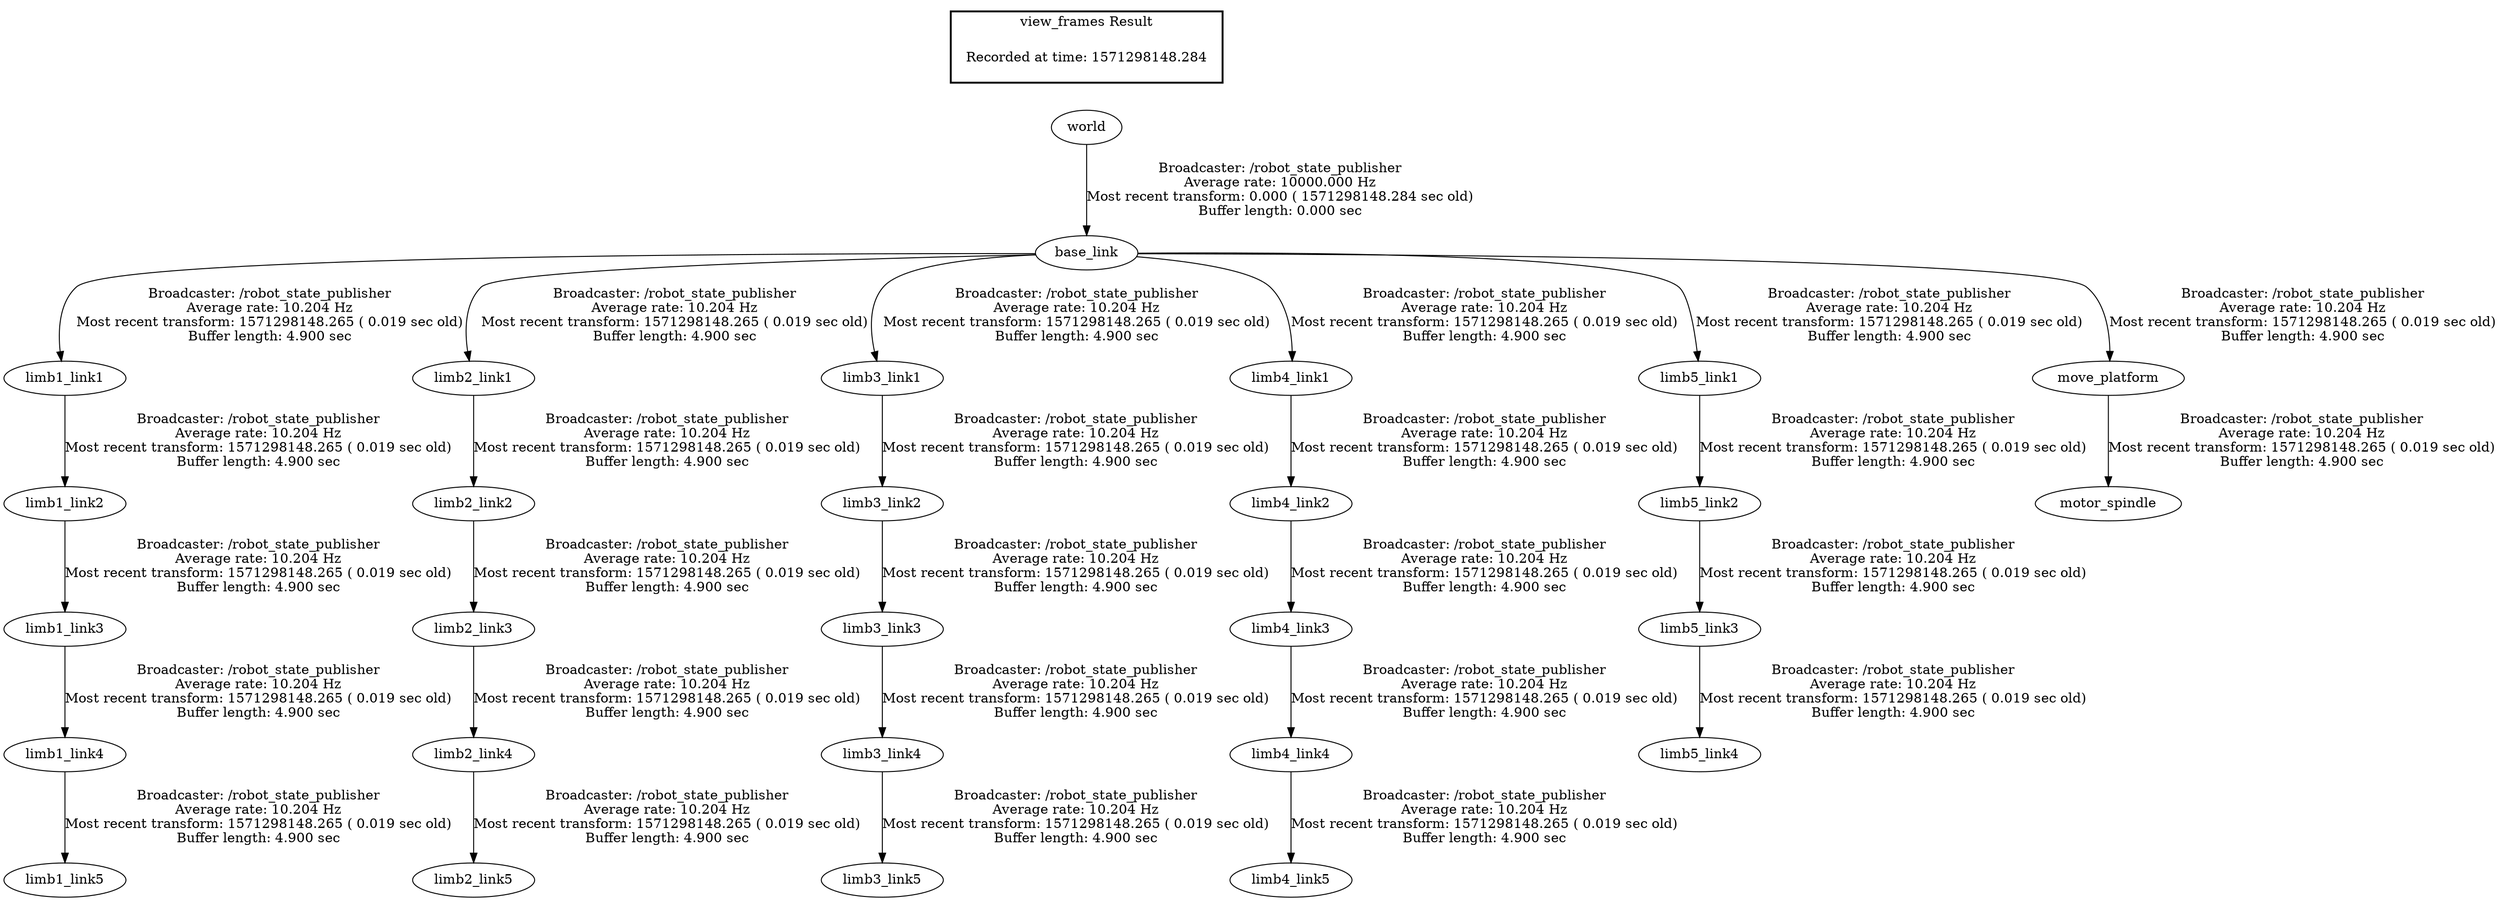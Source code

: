 digraph G {
"world" -> "base_link"[label="Broadcaster: /robot_state_publisher\nAverage rate: 10000.000 Hz\nMost recent transform: 0.000 ( 1571298148.284 sec old)\nBuffer length: 0.000 sec\n"];
"base_link" -> "limb1_link1"[label="Broadcaster: /robot_state_publisher\nAverage rate: 10.204 Hz\nMost recent transform: 1571298148.265 ( 0.019 sec old)\nBuffer length: 4.900 sec\n"];
"limb1_link1" -> "limb1_link2"[label="Broadcaster: /robot_state_publisher\nAverage rate: 10.204 Hz\nMost recent transform: 1571298148.265 ( 0.019 sec old)\nBuffer length: 4.900 sec\n"];
"limb1_link2" -> "limb1_link3"[label="Broadcaster: /robot_state_publisher\nAverage rate: 10.204 Hz\nMost recent transform: 1571298148.265 ( 0.019 sec old)\nBuffer length: 4.900 sec\n"];
"limb1_link3" -> "limb1_link4"[label="Broadcaster: /robot_state_publisher\nAverage rate: 10.204 Hz\nMost recent transform: 1571298148.265 ( 0.019 sec old)\nBuffer length: 4.900 sec\n"];
"limb1_link4" -> "limb1_link5"[label="Broadcaster: /robot_state_publisher\nAverage rate: 10.204 Hz\nMost recent transform: 1571298148.265 ( 0.019 sec old)\nBuffer length: 4.900 sec\n"];
"base_link" -> "limb2_link1"[label="Broadcaster: /robot_state_publisher\nAverage rate: 10.204 Hz\nMost recent transform: 1571298148.265 ( 0.019 sec old)\nBuffer length: 4.900 sec\n"];
"limb2_link1" -> "limb2_link2"[label="Broadcaster: /robot_state_publisher\nAverage rate: 10.204 Hz\nMost recent transform: 1571298148.265 ( 0.019 sec old)\nBuffer length: 4.900 sec\n"];
"limb2_link2" -> "limb2_link3"[label="Broadcaster: /robot_state_publisher\nAverage rate: 10.204 Hz\nMost recent transform: 1571298148.265 ( 0.019 sec old)\nBuffer length: 4.900 sec\n"];
"limb2_link3" -> "limb2_link4"[label="Broadcaster: /robot_state_publisher\nAverage rate: 10.204 Hz\nMost recent transform: 1571298148.265 ( 0.019 sec old)\nBuffer length: 4.900 sec\n"];
"limb2_link4" -> "limb2_link5"[label="Broadcaster: /robot_state_publisher\nAverage rate: 10.204 Hz\nMost recent transform: 1571298148.265 ( 0.019 sec old)\nBuffer length: 4.900 sec\n"];
"base_link" -> "limb3_link1"[label="Broadcaster: /robot_state_publisher\nAverage rate: 10.204 Hz\nMost recent transform: 1571298148.265 ( 0.019 sec old)\nBuffer length: 4.900 sec\n"];
"limb3_link1" -> "limb3_link2"[label="Broadcaster: /robot_state_publisher\nAverage rate: 10.204 Hz\nMost recent transform: 1571298148.265 ( 0.019 sec old)\nBuffer length: 4.900 sec\n"];
"limb3_link2" -> "limb3_link3"[label="Broadcaster: /robot_state_publisher\nAverage rate: 10.204 Hz\nMost recent transform: 1571298148.265 ( 0.019 sec old)\nBuffer length: 4.900 sec\n"];
"limb3_link3" -> "limb3_link4"[label="Broadcaster: /robot_state_publisher\nAverage rate: 10.204 Hz\nMost recent transform: 1571298148.265 ( 0.019 sec old)\nBuffer length: 4.900 sec\n"];
"limb3_link4" -> "limb3_link5"[label="Broadcaster: /robot_state_publisher\nAverage rate: 10.204 Hz\nMost recent transform: 1571298148.265 ( 0.019 sec old)\nBuffer length: 4.900 sec\n"];
"base_link" -> "limb4_link1"[label="Broadcaster: /robot_state_publisher\nAverage rate: 10.204 Hz\nMost recent transform: 1571298148.265 ( 0.019 sec old)\nBuffer length: 4.900 sec\n"];
"limb4_link1" -> "limb4_link2"[label="Broadcaster: /robot_state_publisher\nAverage rate: 10.204 Hz\nMost recent transform: 1571298148.265 ( 0.019 sec old)\nBuffer length: 4.900 sec\n"];
"limb4_link2" -> "limb4_link3"[label="Broadcaster: /robot_state_publisher\nAverage rate: 10.204 Hz\nMost recent transform: 1571298148.265 ( 0.019 sec old)\nBuffer length: 4.900 sec\n"];
"limb4_link3" -> "limb4_link4"[label="Broadcaster: /robot_state_publisher\nAverage rate: 10.204 Hz\nMost recent transform: 1571298148.265 ( 0.019 sec old)\nBuffer length: 4.900 sec\n"];
"limb4_link4" -> "limb4_link5"[label="Broadcaster: /robot_state_publisher\nAverage rate: 10.204 Hz\nMost recent transform: 1571298148.265 ( 0.019 sec old)\nBuffer length: 4.900 sec\n"];
"base_link" -> "limb5_link1"[label="Broadcaster: /robot_state_publisher\nAverage rate: 10.204 Hz\nMost recent transform: 1571298148.265 ( 0.019 sec old)\nBuffer length: 4.900 sec\n"];
"limb5_link1" -> "limb5_link2"[label="Broadcaster: /robot_state_publisher\nAverage rate: 10.204 Hz\nMost recent transform: 1571298148.265 ( 0.019 sec old)\nBuffer length: 4.900 sec\n"];
"limb5_link2" -> "limb5_link3"[label="Broadcaster: /robot_state_publisher\nAverage rate: 10.204 Hz\nMost recent transform: 1571298148.265 ( 0.019 sec old)\nBuffer length: 4.900 sec\n"];
"limb5_link3" -> "limb5_link4"[label="Broadcaster: /robot_state_publisher\nAverage rate: 10.204 Hz\nMost recent transform: 1571298148.265 ( 0.019 sec old)\nBuffer length: 4.900 sec\n"];
"move_platform" -> "motor_spindle"[label="Broadcaster: /robot_state_publisher\nAverage rate: 10.204 Hz\nMost recent transform: 1571298148.265 ( 0.019 sec old)\nBuffer length: 4.900 sec\n"];
"base_link" -> "move_platform"[label="Broadcaster: /robot_state_publisher\nAverage rate: 10.204 Hz\nMost recent transform: 1571298148.265 ( 0.019 sec old)\nBuffer length: 4.900 sec\n"];
edge [style=invis];
 subgraph cluster_legend { style=bold; color=black; label ="view_frames Result";
"Recorded at time: 1571298148.284"[ shape=plaintext ] ;
 }->"world";
}